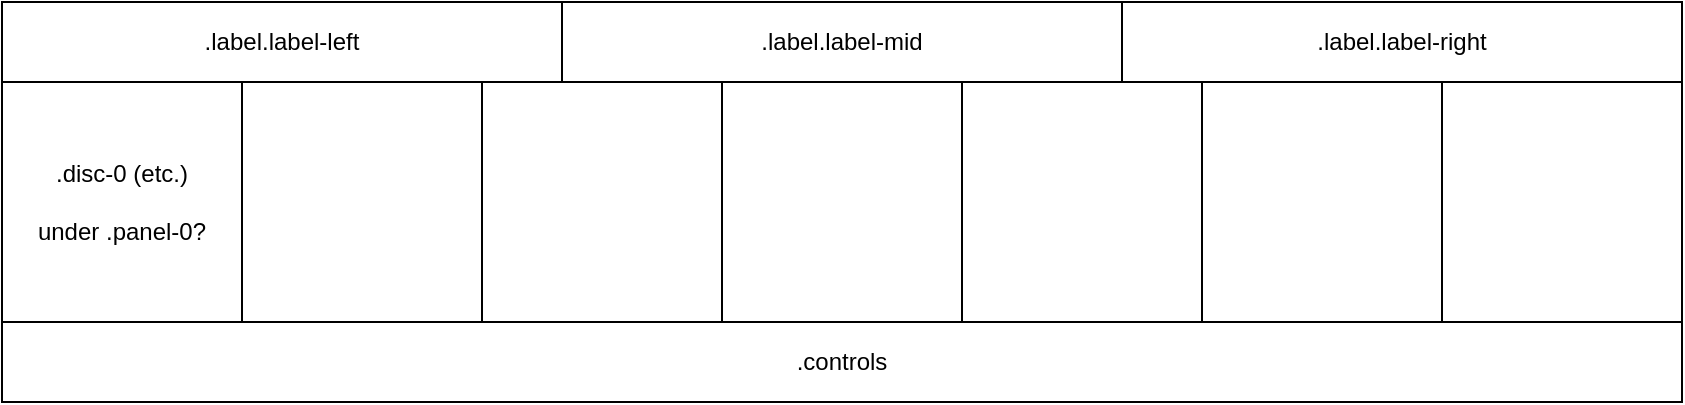 <mxfile>
    <diagram id="RQqg7xVI0TIm6ejh3_x4" name="Page-1">
        <mxGraphModel dx="1059" dy="326" grid="1" gridSize="10" guides="1" tooltips="1" connect="1" arrows="1" fold="1" page="1" pageScale="1" pageWidth="1169" pageHeight="827" math="0" shadow="0">
            <root>
                <mxCell id="0"/>
                <mxCell id="1" parent="0"/>
                <mxCell id="2" value="" style="rounded=0;whiteSpace=wrap;html=1;" vertex="1" parent="1">
                    <mxGeometry x="80" y="80" width="840" height="200" as="geometry"/>
                </mxCell>
                <mxCell id="3" value=".label.label-left" style="rounded=0;whiteSpace=wrap;html=1;" vertex="1" parent="1">
                    <mxGeometry x="80" y="80" width="280" height="40" as="geometry"/>
                </mxCell>
                <mxCell id="4" value=".label.label-mid" style="rounded=0;whiteSpace=wrap;html=1;" vertex="1" parent="1">
                    <mxGeometry x="360" y="80" width="280" height="40" as="geometry"/>
                </mxCell>
                <mxCell id="5" value=".label.label-right" style="rounded=0;whiteSpace=wrap;html=1;" vertex="1" parent="1">
                    <mxGeometry x="640" y="80" width="280" height="40" as="geometry"/>
                </mxCell>
                <mxCell id="6" value=".disc-0 (etc.)&lt;br&gt;&lt;br&gt;under .panel-0?" style="rounded=0;whiteSpace=wrap;html=1;" vertex="1" parent="1">
                    <mxGeometry x="80" y="120" width="120" height="120" as="geometry"/>
                </mxCell>
                <mxCell id="7" value="" style="rounded=0;whiteSpace=wrap;html=1;" vertex="1" parent="1">
                    <mxGeometry x="200" y="120" width="120" height="120" as="geometry"/>
                </mxCell>
                <mxCell id="8" value="" style="rounded=0;whiteSpace=wrap;html=1;" vertex="1" parent="1">
                    <mxGeometry x="320" y="120" width="120" height="120" as="geometry"/>
                </mxCell>
                <mxCell id="9" value="" style="rounded=0;whiteSpace=wrap;html=1;" vertex="1" parent="1">
                    <mxGeometry x="440" y="120" width="120" height="120" as="geometry"/>
                </mxCell>
                <mxCell id="10" value="" style="rounded=0;whiteSpace=wrap;html=1;" vertex="1" parent="1">
                    <mxGeometry x="560" y="120" width="120" height="120" as="geometry"/>
                </mxCell>
                <mxCell id="11" value="" style="rounded=0;whiteSpace=wrap;html=1;" vertex="1" parent="1">
                    <mxGeometry x="680" y="120" width="120" height="120" as="geometry"/>
                </mxCell>
                <mxCell id="12" value="" style="rounded=0;whiteSpace=wrap;html=1;" vertex="1" parent="1">
                    <mxGeometry x="800" y="120" width="120" height="120" as="geometry"/>
                </mxCell>
                <mxCell id="13" value=".controls" style="whiteSpace=wrap;html=1;" vertex="1" parent="1">
                    <mxGeometry x="80" y="240" width="840" height="40" as="geometry"/>
                </mxCell>
            </root>
        </mxGraphModel>
    </diagram>
</mxfile>